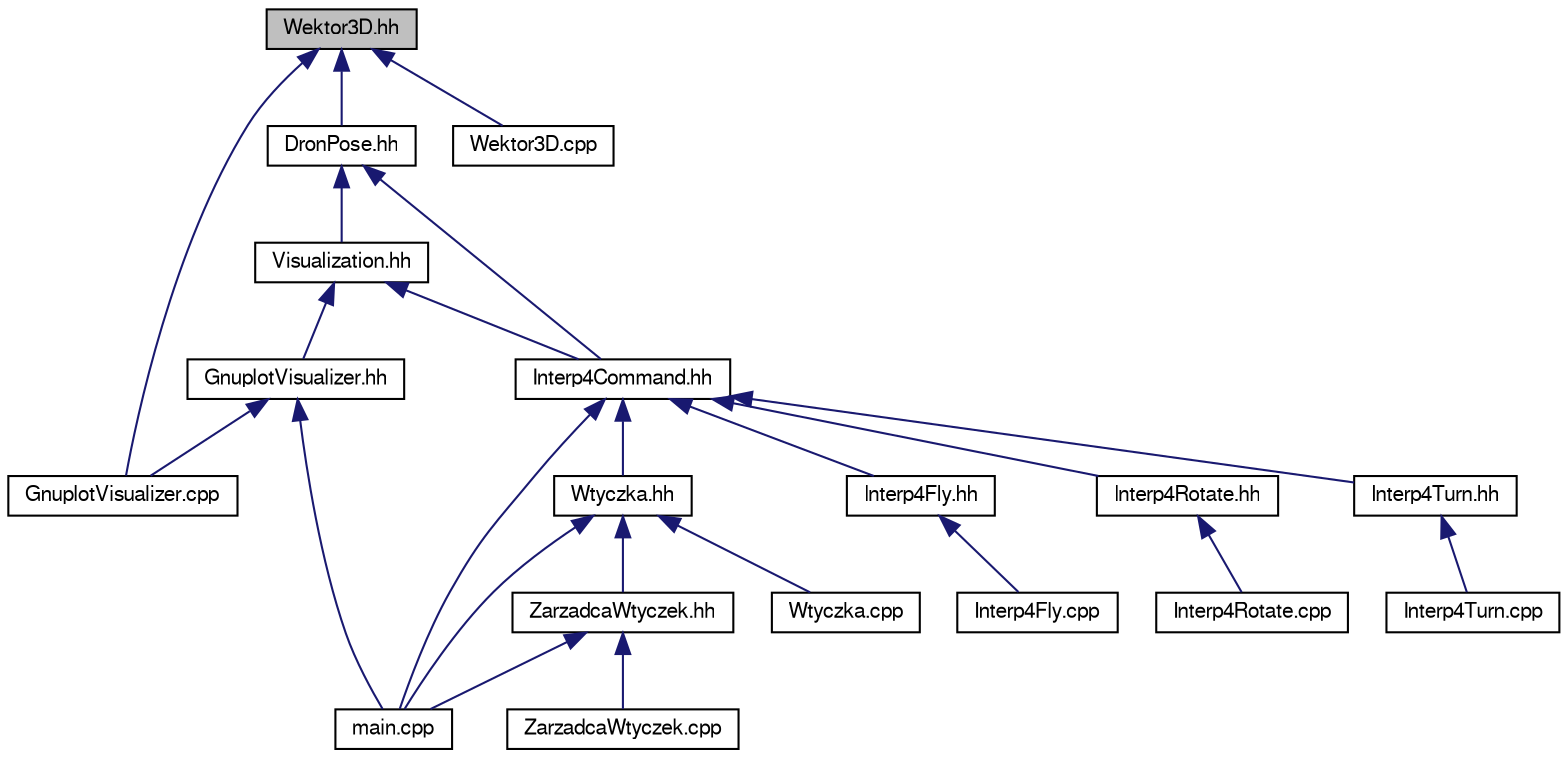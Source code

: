 digraph "Wektor3D.hh"
{
  edge [fontname="FreeSans",fontsize="10",labelfontname="FreeSans",labelfontsize="10"];
  node [fontname="FreeSans",fontsize="10",shape=record];
  Node1 [label="Wektor3D.hh",height=0.2,width=0.4,color="black", fillcolor="grey75", style="filled", fontcolor="black"];
  Node1 -> Node2 [dir="back",color="midnightblue",fontsize="10",style="solid",fontname="FreeSans"];
  Node2 [label="DronPose.hh",height=0.2,width=0.4,color="black", fillcolor="white", style="filled",URL="$_dron_pose_8hh.html",tooltip="Definicja klasy DronPose. "];
  Node2 -> Node3 [dir="back",color="midnightblue",fontsize="10",style="solid",fontname="FreeSans"];
  Node3 [label="Visualization.hh",height=0.2,width=0.4,color="black", fillcolor="white", style="filled",URL="$_visualization_8hh.html"];
  Node3 -> Node4 [dir="back",color="midnightblue",fontsize="10",style="solid",fontname="FreeSans"];
  Node4 [label="GnuplotVisualizer.hh",height=0.2,width=0.4,color="black", fillcolor="white", style="filled",URL="$_gnuplot_visualizer_8hh.html"];
  Node4 -> Node5 [dir="back",color="midnightblue",fontsize="10",style="solid",fontname="FreeSans"];
  Node5 [label="GnuplotVisualizer.cpp",height=0.2,width=0.4,color="black", fillcolor="white", style="filled",URL="$_gnuplot_visualizer_8cpp.html"];
  Node4 -> Node6 [dir="back",color="midnightblue",fontsize="10",style="solid",fontname="FreeSans"];
  Node6 [label="main.cpp",height=0.2,width=0.4,color="black", fillcolor="white", style="filled",URL="$main_8cpp.html"];
  Node3 -> Node7 [dir="back",color="midnightblue",fontsize="10",style="solid",fontname="FreeSans"];
  Node7 [label="Interp4Command.hh",height=0.2,width=0.4,color="black", fillcolor="white", style="filled",URL="$_interp4_command_8hh.html",tooltip="Definicja klasy Interp4Command. "];
  Node7 -> Node8 [dir="back",color="midnightblue",fontsize="10",style="solid",fontname="FreeSans"];
  Node8 [label="Wtyczka.hh",height=0.2,width=0.4,color="black", fillcolor="white", style="filled",URL="$_wtyczka_8hh.html",tooltip="Definicja klasy Wtyczka.hh. "];
  Node8 -> Node9 [dir="back",color="midnightblue",fontsize="10",style="solid",fontname="FreeSans"];
  Node9 [label="ZarzadcaWtyczek.hh",height=0.2,width=0.4,color="black", fillcolor="white", style="filled",URL="$_zarzadca_wtyczek_8hh.html",tooltip="Definicja klasy ZarzadcaWtyczek.hh. "];
  Node9 -> Node6 [dir="back",color="midnightblue",fontsize="10",style="solid",fontname="FreeSans"];
  Node9 -> Node10 [dir="back",color="midnightblue",fontsize="10",style="solid",fontname="FreeSans"];
  Node10 [label="ZarzadcaWtyczek.cpp",height=0.2,width=0.4,color="black", fillcolor="white", style="filled",URL="$_zarzadca_wtyczek_8cpp.html"];
  Node8 -> Node6 [dir="back",color="midnightblue",fontsize="10",style="solid",fontname="FreeSans"];
  Node8 -> Node11 [dir="back",color="midnightblue",fontsize="10",style="solid",fontname="FreeSans"];
  Node11 [label="Wtyczka.cpp",height=0.2,width=0.4,color="black", fillcolor="white", style="filled",URL="$_wtyczka_8cpp.html"];
  Node7 -> Node6 [dir="back",color="midnightblue",fontsize="10",style="solid",fontname="FreeSans"];
  Node7 -> Node12 [dir="back",color="midnightblue",fontsize="10",style="solid",fontname="FreeSans"];
  Node12 [label="Interp4Fly.hh",height=0.2,width=0.4,color="black", fillcolor="white", style="filled",URL="$_interp4_fly_8hh.html",tooltip="Definicja klasy Interp4Fly. "];
  Node12 -> Node13 [dir="back",color="midnightblue",fontsize="10",style="solid",fontname="FreeSans"];
  Node13 [label="Interp4Fly.cpp",height=0.2,width=0.4,color="black", fillcolor="white", style="filled",URL="$_interp4_fly_8cpp.html"];
  Node7 -> Node14 [dir="back",color="midnightblue",fontsize="10",style="solid",fontname="FreeSans"];
  Node14 [label="Interp4Rotate.hh",height=0.2,width=0.4,color="black", fillcolor="white", style="filled",URL="$_interp4_rotate_8hh.html",tooltip="Definicja klasy Interp4Fly. "];
  Node14 -> Node15 [dir="back",color="midnightblue",fontsize="10",style="solid",fontname="FreeSans"];
  Node15 [label="Interp4Rotate.cpp",height=0.2,width=0.4,color="black", fillcolor="white", style="filled",URL="$_interp4_rotate_8cpp.html"];
  Node7 -> Node16 [dir="back",color="midnightblue",fontsize="10",style="solid",fontname="FreeSans"];
  Node16 [label="Interp4Turn.hh",height=0.2,width=0.4,color="black", fillcolor="white", style="filled",URL="$_interp4_turn_8hh.html",tooltip="Definicja klasy Interp4Fly. "];
  Node16 -> Node17 [dir="back",color="midnightblue",fontsize="10",style="solid",fontname="FreeSans"];
  Node17 [label="Interp4Turn.cpp",height=0.2,width=0.4,color="black", fillcolor="white", style="filled",URL="$_interp4_turn_8cpp.html"];
  Node2 -> Node7 [dir="back",color="midnightblue",fontsize="10",style="solid",fontname="FreeSans"];
  Node1 -> Node5 [dir="back",color="midnightblue",fontsize="10",style="solid",fontname="FreeSans"];
  Node1 -> Node18 [dir="back",color="midnightblue",fontsize="10",style="solid",fontname="FreeSans"];
  Node18 [label="Wektor3D.cpp",height=0.2,width=0.4,color="black", fillcolor="white", style="filled",URL="$_wektor3_d_8cpp.html"];
}
